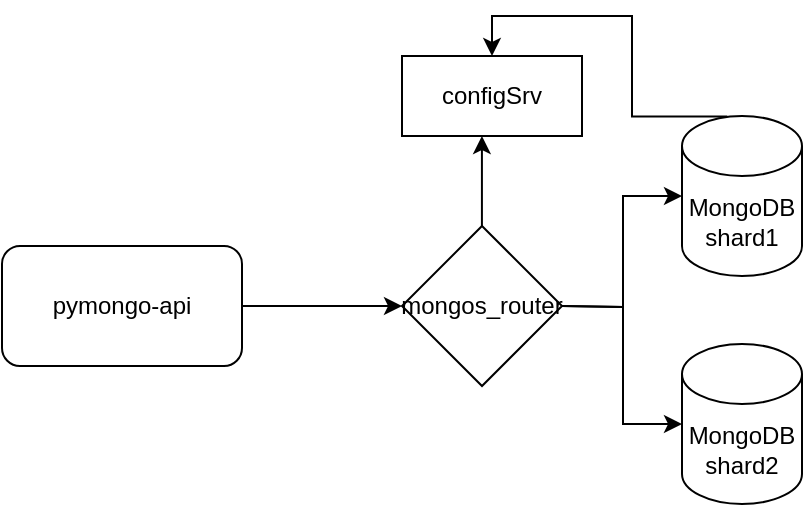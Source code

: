<mxfile version="24.7.8">
  <diagram name="Page-1" id="-H_mtQnk-PTXWXPvYvuk">
    <mxGraphModel dx="842" dy="568" grid="1" gridSize="10" guides="1" tooltips="1" connect="1" arrows="1" fold="1" page="1" pageScale="1" pageWidth="1169" pageHeight="827" math="0" shadow="0">
      <root>
        <mxCell id="0" />
        <mxCell id="1" parent="0" />
        <mxCell id="mjIp_5prs85UFXJ5Mf7U-9" style="edgeStyle=orthogonalEdgeStyle;rounded=0;orthogonalLoop=1;jettySize=auto;html=1;entryX=0.5;entryY=0;entryDx=0;entryDy=0;exitX=0.377;exitY=0.003;exitDx=0;exitDy=0;exitPerimeter=0;" edge="1" parent="1" source="zA23MoTUsTF4_91t8viU-2" target="mjIp_5prs85UFXJ5Mf7U-7">
          <mxGeometry relative="1" as="geometry">
            <Array as="points">
              <mxPoint x="675" y="220" />
              <mxPoint x="675" y="170" />
              <mxPoint x="605" y="170" />
            </Array>
          </mxGeometry>
        </mxCell>
        <mxCell id="zA23MoTUsTF4_91t8viU-2" value="MongoDB&lt;div&gt;shard1&lt;/div&gt;" style="shape=cylinder3;whiteSpace=wrap;html=1;boundedLbl=1;backgroundOutline=1;size=15;" parent="1" vertex="1">
          <mxGeometry x="700" y="220" width="60" height="80" as="geometry" />
        </mxCell>
        <mxCell id="mjIp_5prs85UFXJ5Mf7U-3" style="edgeStyle=orthogonalEdgeStyle;rounded=0;orthogonalLoop=1;jettySize=auto;html=1;entryX=0;entryY=0.5;entryDx=0;entryDy=0;" edge="1" parent="1" source="zA23MoTUsTF4_91t8viU-3">
          <mxGeometry relative="1" as="geometry">
            <mxPoint x="560" y="315" as="targetPoint" />
          </mxGeometry>
        </mxCell>
        <mxCell id="zA23MoTUsTF4_91t8viU-3" value="pymongo-api" style="rounded=1;whiteSpace=wrap;html=1;" parent="1" vertex="1">
          <mxGeometry x="360" y="285" width="120" height="60" as="geometry" />
        </mxCell>
        <mxCell id="mjIp_5prs85UFXJ5Mf7U-1" value="MongoDB&lt;div&gt;shard2&lt;/div&gt;" style="shape=cylinder3;whiteSpace=wrap;html=1;boundedLbl=1;backgroundOutline=1;size=15;" vertex="1" parent="1">
          <mxGeometry x="700" y="334" width="60" height="80" as="geometry" />
        </mxCell>
        <mxCell id="mjIp_5prs85UFXJ5Mf7U-4" style="edgeStyle=orthogonalEdgeStyle;rounded=0;orthogonalLoop=1;jettySize=auto;html=1;exitX=1;exitY=0.5;exitDx=0;exitDy=0;entryX=0;entryY=0.5;entryDx=0;entryDy=0;entryPerimeter=0;" edge="1" parent="1" target="zA23MoTUsTF4_91t8viU-2">
          <mxGeometry relative="1" as="geometry">
            <mxPoint x="640" y="315" as="sourcePoint" />
          </mxGeometry>
        </mxCell>
        <mxCell id="mjIp_5prs85UFXJ5Mf7U-5" style="edgeStyle=orthogonalEdgeStyle;rounded=0;orthogonalLoop=1;jettySize=auto;html=1;entryX=0;entryY=0.5;entryDx=0;entryDy=0;entryPerimeter=0;" edge="1" parent="1" target="mjIp_5prs85UFXJ5Mf7U-1">
          <mxGeometry relative="1" as="geometry">
            <mxPoint x="640" y="315" as="sourcePoint" />
          </mxGeometry>
        </mxCell>
        <mxCell id="mjIp_5prs85UFXJ5Mf7U-6" value="mongos_router" style="rhombus;whiteSpace=wrap;html=1;" vertex="1" parent="1">
          <mxGeometry x="560" y="275" width="80" height="80" as="geometry" />
        </mxCell>
        <mxCell id="mjIp_5prs85UFXJ5Mf7U-7" value="configSrv" style="rounded=0;whiteSpace=wrap;html=1;" vertex="1" parent="1">
          <mxGeometry x="560" y="190" width="90" height="40" as="geometry" />
        </mxCell>
        <mxCell id="mjIp_5prs85UFXJ5Mf7U-13" style="edgeStyle=orthogonalEdgeStyle;rounded=0;orthogonalLoop=1;jettySize=auto;html=1;entryX=0.444;entryY=1;entryDx=0;entryDy=0;entryPerimeter=0;" edge="1" parent="1" source="mjIp_5prs85UFXJ5Mf7U-6" target="mjIp_5prs85UFXJ5Mf7U-7">
          <mxGeometry relative="1" as="geometry" />
        </mxCell>
      </root>
    </mxGraphModel>
  </diagram>
</mxfile>
